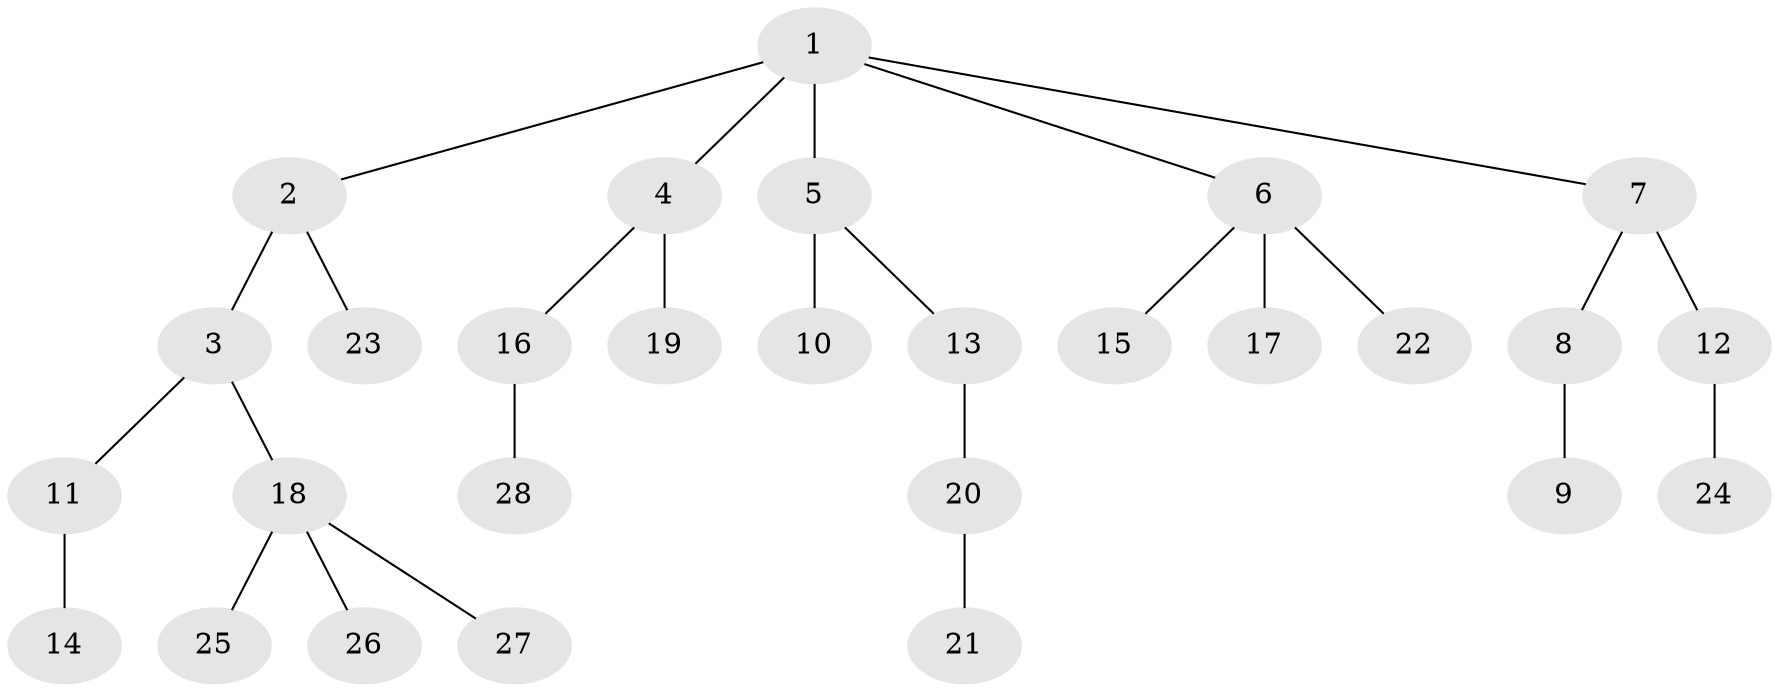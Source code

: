 // original degree distribution, {6: 0.01818181818181818, 2: 0.2727272727272727, 5: 0.03636363636363636, 4: 0.09090909090909091, 3: 0.09090909090909091, 1: 0.4909090909090909}
// Generated by graph-tools (version 1.1) at 2025/36/03/09/25 02:36:53]
// undirected, 28 vertices, 27 edges
graph export_dot {
graph [start="1"]
  node [color=gray90,style=filled];
  1;
  2;
  3;
  4;
  5;
  6;
  7;
  8;
  9;
  10;
  11;
  12;
  13;
  14;
  15;
  16;
  17;
  18;
  19;
  20;
  21;
  22;
  23;
  24;
  25;
  26;
  27;
  28;
  1 -- 2 [weight=1.0];
  1 -- 4 [weight=1.0];
  1 -- 5 [weight=1.0];
  1 -- 6 [weight=1.0];
  1 -- 7 [weight=1.0];
  2 -- 3 [weight=2.0];
  2 -- 23 [weight=1.0];
  3 -- 11 [weight=1.0];
  3 -- 18 [weight=1.0];
  4 -- 16 [weight=1.0];
  4 -- 19 [weight=1.0];
  5 -- 10 [weight=2.0];
  5 -- 13 [weight=1.0];
  6 -- 15 [weight=1.0];
  6 -- 17 [weight=3.0];
  6 -- 22 [weight=1.0];
  7 -- 8 [weight=1.0];
  7 -- 12 [weight=2.0];
  8 -- 9 [weight=3.0];
  11 -- 14 [weight=2.0];
  12 -- 24 [weight=1.0];
  13 -- 20 [weight=1.0];
  16 -- 28 [weight=1.0];
  18 -- 25 [weight=1.0];
  18 -- 26 [weight=1.0];
  18 -- 27 [weight=1.0];
  20 -- 21 [weight=1.0];
}
